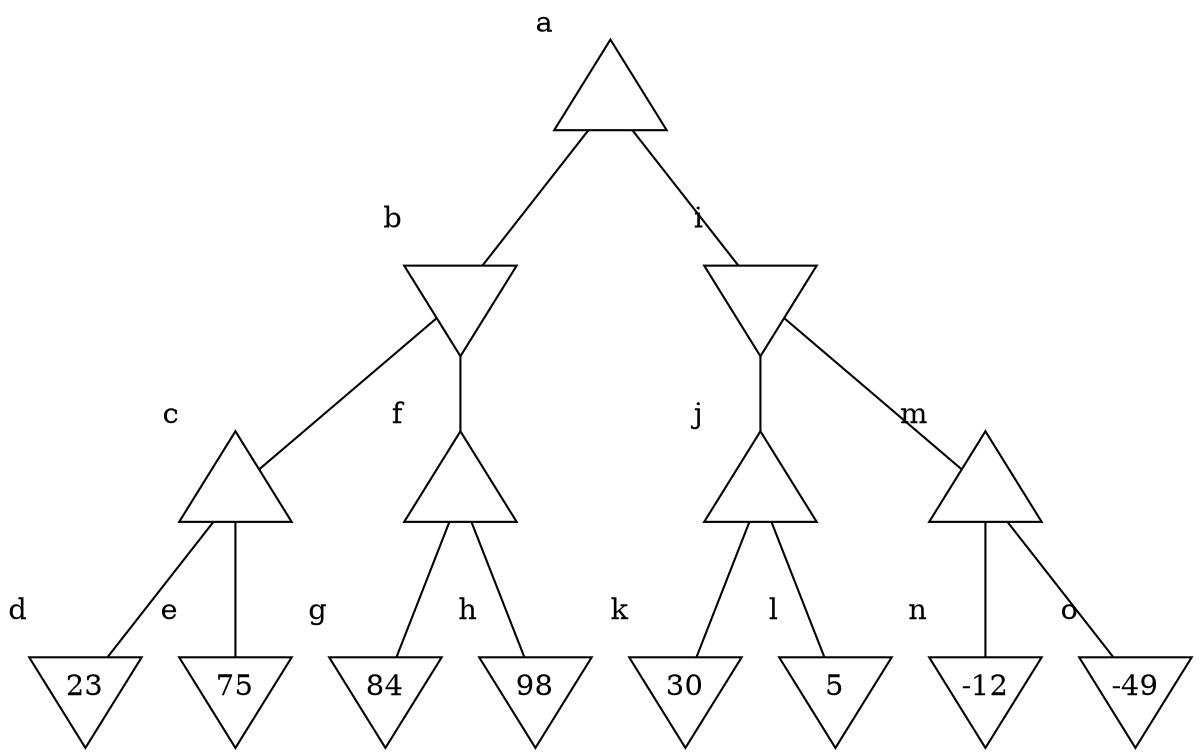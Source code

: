 graph G {
node [fixedsize=true]
margin=0
a [shape="triangle",label="",xlabel="a",height=0.8];
a -- b;
a -- i;
b [shape="invtriangle",label="",xlabel="b",height=0.8];
b -- c;
b -- f;
c [shape="triangle",label="",xlabel="c",height=0.8];
c -- d;
c -- e;
d [shape="invtriangle",label="23",xlabel="d",height=0.8];
e [shape="invtriangle",label="75",xlabel="e",height=0.8];
f [shape="triangle",label="",xlabel="f",height=0.8];
f -- g;
f -- h;
g [shape="invtriangle",label="84",xlabel="g",height=0.8];
h [shape="invtriangle",label="98",xlabel="h",height=0.8];
i [shape="invtriangle",label="",xlabel="i",height=0.8];
i -- j;
i -- m;
j [shape="triangle",label="",xlabel="j",height=0.8];
j -- k;
j -- l;
k [shape="invtriangle",label="30",xlabel="k",height=0.8];
l [shape="invtriangle",label="5",xlabel="l",height=0.8];
m [shape="triangle",label="",xlabel="m",height=0.8];
m -- n;
m -- o;
n [shape="invtriangle",label="-12",xlabel="n",height=0.8];
o [shape="invtriangle",label="-49",xlabel="o",height=0.8];
}
